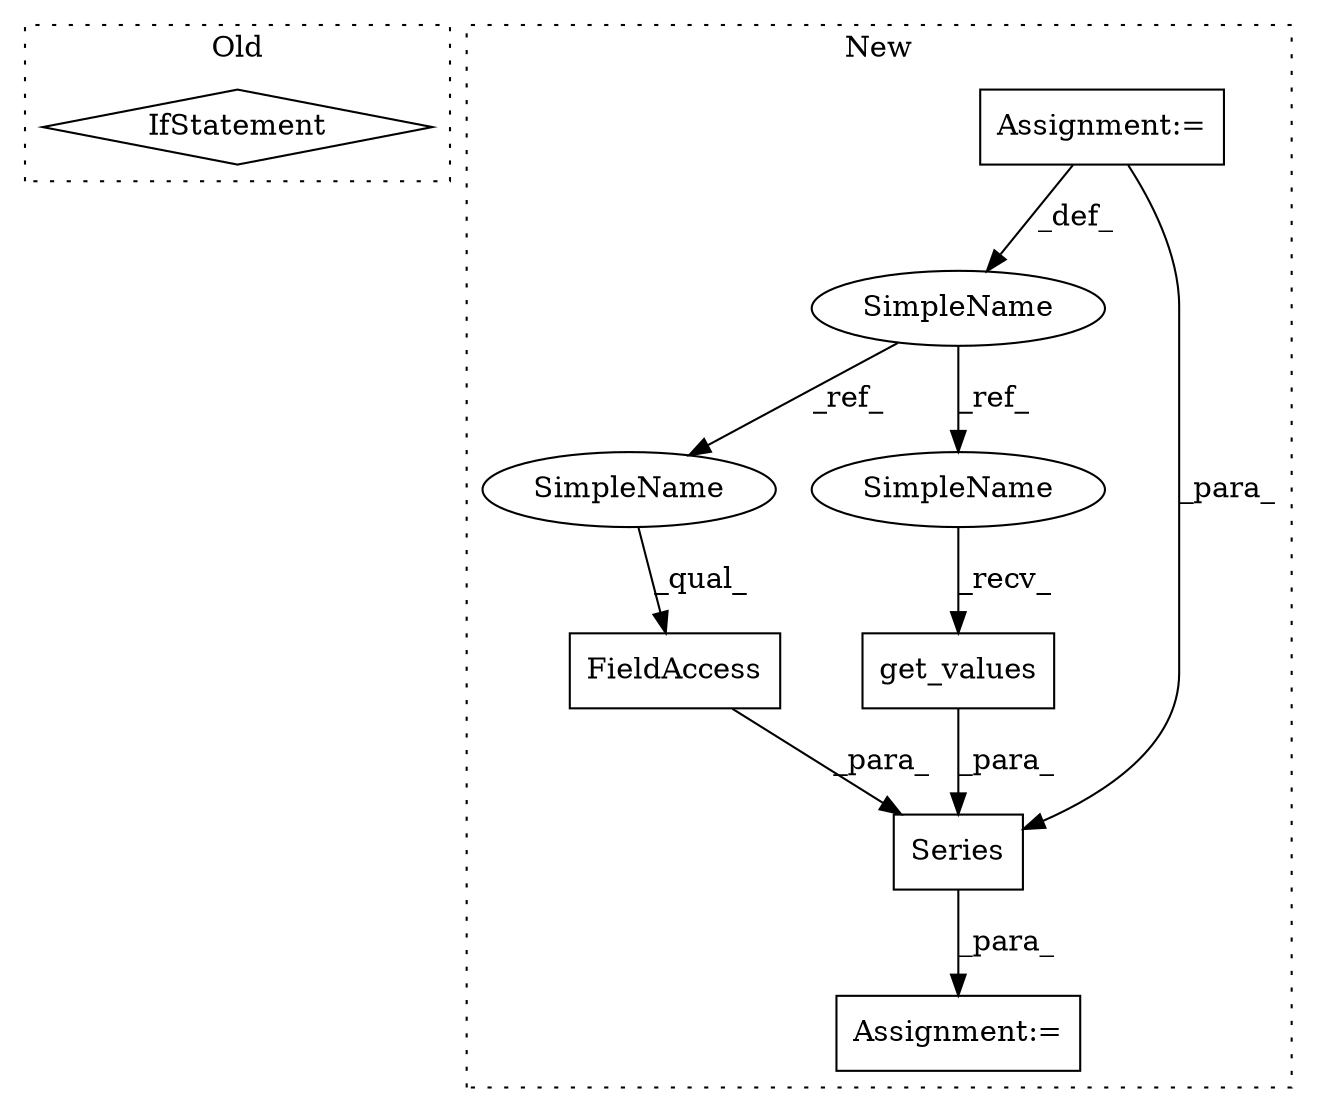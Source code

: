 digraph G {
subgraph cluster0 {
1 [label="IfStatement" a="25" s="5679" l="44" shape="diamond"];
label = "Old";
style="dotted";
}
subgraph cluster1 {
2 [label="get_values" a="32" s="5571" l="12" shape="box"];
3 [label="Assignment:=" a="7" s="5520" l="1" shape="box"];
4 [label="SimpleName" a="42" s="5469" l="14" shape="ellipse"];
5 [label="FieldAccess" a="22" s="5535" l="20" shape="box"];
6 [label="Series" a="32" s="5528,5583" l="7,1" shape="box"];
7 [label="Assignment:=" a="7" s="5483" l="1" shape="box"];
8 [label="SimpleName" a="42" s="5535" l="14" shape="ellipse"];
9 [label="SimpleName" a="42" s="5556" l="14" shape="ellipse"];
label = "New";
style="dotted";
}
2 -> 6 [label="_para_"];
4 -> 9 [label="_ref_"];
4 -> 8 [label="_ref_"];
5 -> 6 [label="_para_"];
6 -> 3 [label="_para_"];
7 -> 4 [label="_def_"];
7 -> 6 [label="_para_"];
8 -> 5 [label="_qual_"];
9 -> 2 [label="_recv_"];
}